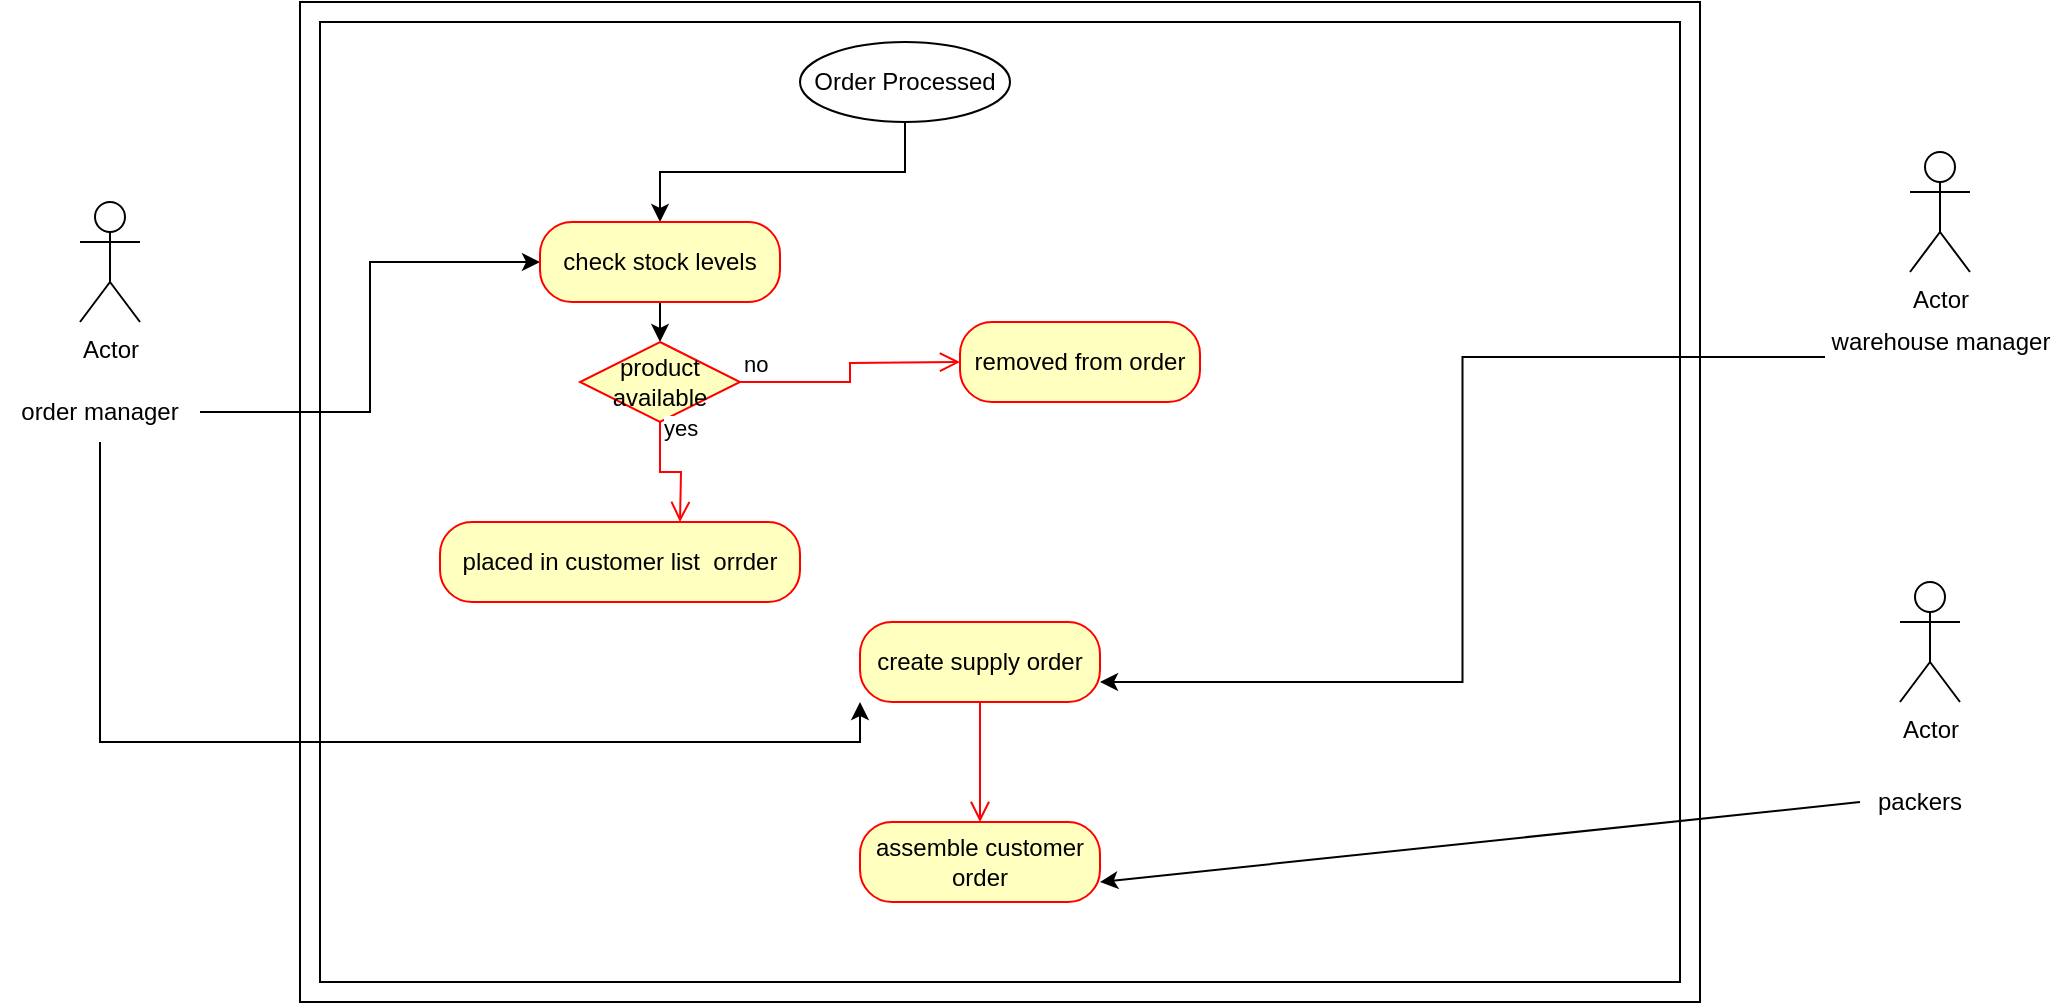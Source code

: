 <mxfile version="24.7.16">
  <diagram name="Page-1" id="WgdkMq17NlY7NKesR0eo">
    <mxGraphModel dx="1426" dy="783" grid="1" gridSize="10" guides="1" tooltips="1" connect="1" arrows="1" fold="1" page="1" pageScale="1" pageWidth="827" pageHeight="1169" math="0" shadow="0">
      <root>
        <mxCell id="0" />
        <mxCell id="1" parent="0" />
        <mxCell id="oxkHNXLh0ZEPr82lR4jM-1" value="" style="verticalLabelPosition=bottom;verticalAlign=top;html=1;shape=mxgraph.basic.frame;dx=10;whiteSpace=wrap;" vertex="1" parent="1">
          <mxGeometry x="180" y="90" width="700" height="500" as="geometry" />
        </mxCell>
        <mxCell id="oxkHNXLh0ZEPr82lR4jM-4" value="Actor" style="shape=umlActor;verticalLabelPosition=bottom;verticalAlign=top;html=1;" vertex="1" parent="1">
          <mxGeometry x="70" y="190" width="30" height="60" as="geometry" />
        </mxCell>
        <mxCell id="oxkHNXLh0ZEPr82lR4jM-5" value="Actor" style="shape=umlActor;verticalLabelPosition=bottom;verticalAlign=top;html=1;" vertex="1" parent="1">
          <mxGeometry x="985" y="165" width="30" height="60" as="geometry" />
        </mxCell>
        <mxCell id="oxkHNXLh0ZEPr82lR4jM-6" value="Actor" style="shape=umlActor;verticalLabelPosition=bottom;verticalAlign=top;html=1;" vertex="1" parent="1">
          <mxGeometry x="980" y="380" width="30" height="60" as="geometry" />
        </mxCell>
        <mxCell id="oxkHNXLh0ZEPr82lR4jM-62" style="edgeStyle=orthogonalEdgeStyle;rounded=0;orthogonalLoop=1;jettySize=auto;html=1;entryX=0;entryY=0.5;entryDx=0;entryDy=0;" edge="1" parent="1" source="oxkHNXLh0ZEPr82lR4jM-11" target="oxkHNXLh0ZEPr82lR4jM-57">
          <mxGeometry relative="1" as="geometry" />
        </mxCell>
        <mxCell id="oxkHNXLh0ZEPr82lR4jM-74" style="edgeStyle=orthogonalEdgeStyle;rounded=0;orthogonalLoop=1;jettySize=auto;html=1;exitX=0.5;exitY=1;exitDx=0;exitDy=0;entryX=0;entryY=1;entryDx=0;entryDy=0;" edge="1" parent="1" source="oxkHNXLh0ZEPr82lR4jM-11" target="oxkHNXLh0ZEPr82lR4jM-72">
          <mxGeometry relative="1" as="geometry" />
        </mxCell>
        <mxCell id="oxkHNXLh0ZEPr82lR4jM-11" value="order manager" style="text;html=1;align=center;verticalAlign=middle;whiteSpace=wrap;rounded=0;" vertex="1" parent="1">
          <mxGeometry x="30" y="280" width="100" height="30" as="geometry" />
        </mxCell>
        <mxCell id="oxkHNXLh0ZEPr82lR4jM-76" style="edgeStyle=orthogonalEdgeStyle;rounded=0;orthogonalLoop=1;jettySize=auto;html=1;exitX=0;exitY=0.75;exitDx=0;exitDy=0;entryX=1;entryY=0.75;entryDx=0;entryDy=0;" edge="1" parent="1" source="oxkHNXLh0ZEPr82lR4jM-12" target="oxkHNXLh0ZEPr82lR4jM-72">
          <mxGeometry relative="1" as="geometry" />
        </mxCell>
        <mxCell id="oxkHNXLh0ZEPr82lR4jM-12" value="warehouse manager" style="text;html=1;align=center;verticalAlign=middle;whiteSpace=wrap;rounded=0;" vertex="1" parent="1">
          <mxGeometry x="942.5" y="245" width="115" height="30" as="geometry" />
        </mxCell>
        <mxCell id="oxkHNXLh0ZEPr82lR4jM-79" style="edgeStyle=orthogonalEdgeStyle;rounded=0;orthogonalLoop=1;jettySize=auto;html=1;entryX=1;entryY=0.75;entryDx=0;entryDy=0;" edge="1" parent="1" source="oxkHNXLh0ZEPr82lR4jM-13" target="oxkHNXLh0ZEPr82lR4jM-77">
          <mxGeometry relative="1" as="geometry" />
        </mxCell>
        <mxCell id="oxkHNXLh0ZEPr82lR4jM-13" value="packers" style="text;html=1;align=center;verticalAlign=middle;whiteSpace=wrap;rounded=0;" vertex="1" parent="1">
          <mxGeometry x="960" y="490" width="60" as="geometry" />
        </mxCell>
        <mxCell id="oxkHNXLh0ZEPr82lR4jM-61" style="edgeStyle=orthogonalEdgeStyle;rounded=0;orthogonalLoop=1;jettySize=auto;html=1;exitX=0.5;exitY=1;exitDx=0;exitDy=0;entryX=0.5;entryY=0;entryDx=0;entryDy=0;" edge="1" parent="1" source="oxkHNXLh0ZEPr82lR4jM-17" target="oxkHNXLh0ZEPr82lR4jM-57">
          <mxGeometry relative="1" as="geometry" />
        </mxCell>
        <mxCell id="oxkHNXLh0ZEPr82lR4jM-17" value="Order Processed" style="ellipse;whiteSpace=wrap;html=1;" vertex="1" parent="1">
          <mxGeometry x="430" y="110" width="105" height="40" as="geometry" />
        </mxCell>
        <mxCell id="oxkHNXLh0ZEPr82lR4jM-67" style="edgeStyle=orthogonalEdgeStyle;rounded=0;orthogonalLoop=1;jettySize=auto;html=1;exitX=0.5;exitY=1;exitDx=0;exitDy=0;entryX=0.5;entryY=0;entryDx=0;entryDy=0;" edge="1" parent="1" source="oxkHNXLh0ZEPr82lR4jM-57" target="oxkHNXLh0ZEPr82lR4jM-63">
          <mxGeometry relative="1" as="geometry" />
        </mxCell>
        <mxCell id="oxkHNXLh0ZEPr82lR4jM-57" value="check stock levels" style="rounded=1;whiteSpace=wrap;html=1;arcSize=40;fontColor=#000000;fillColor=#ffffc0;strokeColor=#ff0000;" vertex="1" parent="1">
          <mxGeometry x="300" y="200" width="120" height="40" as="geometry" />
        </mxCell>
        <mxCell id="oxkHNXLh0ZEPr82lR4jM-63" value="product available" style="rhombus;whiteSpace=wrap;html=1;fontColor=#000000;fillColor=#ffffc0;strokeColor=#ff0000;" vertex="1" parent="1">
          <mxGeometry x="320" y="260" width="80" height="40" as="geometry" />
        </mxCell>
        <mxCell id="oxkHNXLh0ZEPr82lR4jM-64" value="no" style="edgeStyle=orthogonalEdgeStyle;html=1;align=left;verticalAlign=bottom;endArrow=open;endSize=8;strokeColor=#ff0000;rounded=0;" edge="1" source="oxkHNXLh0ZEPr82lR4jM-63" parent="1">
          <mxGeometry x="-1" relative="1" as="geometry">
            <mxPoint x="510" y="270" as="targetPoint" />
          </mxGeometry>
        </mxCell>
        <mxCell id="oxkHNXLh0ZEPr82lR4jM-65" value="yes" style="edgeStyle=orthogonalEdgeStyle;html=1;align=left;verticalAlign=top;endArrow=open;endSize=8;strokeColor=#ff0000;rounded=0;" edge="1" source="oxkHNXLh0ZEPr82lR4jM-63" parent="1">
          <mxGeometry x="-1" y="-10" relative="1" as="geometry">
            <mxPoint x="370" y="350" as="targetPoint" />
            <mxPoint x="10" y="-10" as="offset" />
          </mxGeometry>
        </mxCell>
        <mxCell id="oxkHNXLh0ZEPr82lR4jM-68" value="removed from&lt;span style=&quot;color: rgba(0, 0, 0, 0); font-family: monospace; font-size: 0px; text-align: start; text-wrap: nowrap;&quot;&gt;%3CmxGraphModel%3E%3Croot%3E%3CmxCell%20id%3D%220%22%2F%3E%3CmxCell%20id%3D%221%22%20parent%3D%220%22%2F%3E%3CmxCell%20id%3D%222%22%20value%3D%22Actor%22%20style%3D%22shape%3DumlActor%3BverticalLabelPosition%3Dbottom%3BverticalAlign%3Dtop%3Bhtml%3D1%3B%22%20vertex%3D%221%22%20parent%3D%221%22%3E%3CmxGeometry%20x%3D%22990%22%20y%3D%22620%22%20width%3D%2230%22%20height%3D%2260%22%20as%3D%22geometry%22%2F%3E%3C%2FmxCell%3E%3CmxCell%20id%3D%223%22%20value%3D%22packers%22%20style%3D%22text%3Bhtml%3D1%3Balign%3Dcenter%3BverticalAlign%3Dmiddle%3BwhiteSpace%3Dwrap%3Brounded%3D0%3B%22%20vertex%3D%221%22%20parent%3D%221%22%3E%3CmxGeometry%20x%3D%22970%22%20y%3D%22700%22%20width%3D%2260%22%20height%3D%2230%22%20as%3D%22geometry%22%2F%3E%3C%2FmxCell%3E%3C%2Froot%3E%3C%2FmxGraphModel%3E&lt;/span&gt;&lt;span style=&quot;color: rgba(0, 0, 0, 0); font-family: monospace; font-size: 0px; text-align: start; text-wrap: nowrap;&quot;&gt;%3CmxGraphModel%3E%3Croot%3E%3CmxCell%20id%3D%220%22%2F%3E%3CmxCell%20id%3D%221%22%20parent%3D%220%22%2F%3E%3CmxCell%20id%3D%222%22%20value%3D%22Actor%22%20style%3D%22shape%3DumlActor%3BverticalLabelPosition%3Dbottom%3BverticalAlign%3Dtop%3Bhtml%3D1%3B%22%20vertex%3D%221%22%20parent%3D%221%22%3E%3CmxGeometry%20x%3D%22990%22%20y%3D%22620%22%20width%3D%2230%22%20height%3D%2260%22%20as%3D%22geometry%22%2F%3E%3C%2FmxCell%3E%3CmxCell%20id%3D%223%22%20value%3D%22packers%22%20style%3D%22text%3Bhtml%3D1%3Balign%3Dcenter%3BverticalAlign%3Dmiddle%3BwhiteSpace%3Dwrap%3Brounded%3D0%3B%22%20vertex%3D%221%22%20parent%3D%221%22%3E%3CmxGeometry%20x%3D%22970%22%20y%3D%22700%22%20width%3D%2260%22%20height%3D%2230%22%20as%3D%22geometry%22%2F%3E%3C%2FmxCell%3E%3C%2Froot%3E%3C%2FmxGraphModel%3E&lt;/span&gt;&amp;nbsp;or&lt;span style=&quot;color: rgba(0, 0, 0, 0); font-family: monospace; font-size: 0px; text-align: start; text-wrap: nowrap;&quot;&gt;%3CmxGraphModel%3E%3Croot%3E%3CmxCell%20id%3D%220%22%2F%3E%3CmxCell%20id%3D%221%22%20parent%3D%220%22%2F%3E%3CmxCell%20id%3D%222%22%20value%3D%22Actor%22%20style%3D%22shape%3DumlActor%3BverticalLabelPosition%3Dbottom%3BverticalAlign%3Dtop%3Bhtml%3D1%3B%22%20vertex%3D%221%22%20parent%3D%221%22%3E%3CmxGeometry%20x%3D%22990%22%20y%3D%22620%22%20width%3D%2230%22%20height%3D%2260%22%20as%3D%22geometry%22%2F%3E%3C%2FmxCell%3E%3CmxCell%20id%3D%223%22%20value%3D%22packers%22%20style%3D%22text%3Bhtml%3D1%3Balign%3Dcenter%3BverticalAlign%3Dmiddle%3BwhiteSpace%3Dwrap%3Brounded%3D0%3B%22%20vertex%3D%221%22%20parent%3D%221%22%3E%3CmxGeometry%20x%3D%22970%22%20y%3D%22700%22%20width%3D%2260%22%20height%3D%2230%22%20as%3D%22geometry%22%2F%3E%3C%2FmxCell%3E%3C%2Froot%3E%3C%2FmxGraphModel%3E&lt;/span&gt;der" style="rounded=1;whiteSpace=wrap;html=1;arcSize=40;fontColor=#000000;fillColor=#ffffc0;strokeColor=#ff0000;" vertex="1" parent="1">
          <mxGeometry x="510" y="250" width="120" height="40" as="geometry" />
        </mxCell>
        <mxCell id="oxkHNXLh0ZEPr82lR4jM-70" value="placed in customer list&amp;nbsp; orrder" style="rounded=1;whiteSpace=wrap;html=1;arcSize=40;fontColor=#000000;fillColor=#ffffc0;strokeColor=#ff0000;" vertex="1" parent="1">
          <mxGeometry x="250" y="350" width="180" height="40" as="geometry" />
        </mxCell>
        <mxCell id="oxkHNXLh0ZEPr82lR4jM-72" value="create supply order" style="rounded=1;whiteSpace=wrap;html=1;arcSize=40;fontColor=#000000;fillColor=#ffffc0;strokeColor=#ff0000;" vertex="1" parent="1">
          <mxGeometry x="460" y="400" width="120" height="40" as="geometry" />
        </mxCell>
        <mxCell id="oxkHNXLh0ZEPr82lR4jM-73" value="" style="edgeStyle=orthogonalEdgeStyle;html=1;verticalAlign=bottom;endArrow=open;endSize=8;strokeColor=#ff0000;rounded=0;" edge="1" source="oxkHNXLh0ZEPr82lR4jM-72" parent="1">
          <mxGeometry relative="1" as="geometry">
            <mxPoint x="520" y="500" as="targetPoint" />
          </mxGeometry>
        </mxCell>
        <mxCell id="oxkHNXLh0ZEPr82lR4jM-77" value="assemble customer order" style="rounded=1;whiteSpace=wrap;html=1;arcSize=40;fontColor=#000000;fillColor=#ffffc0;strokeColor=#ff0000;" vertex="1" parent="1">
          <mxGeometry x="460" y="500" width="120" height="40" as="geometry" />
        </mxCell>
      </root>
    </mxGraphModel>
  </diagram>
</mxfile>
